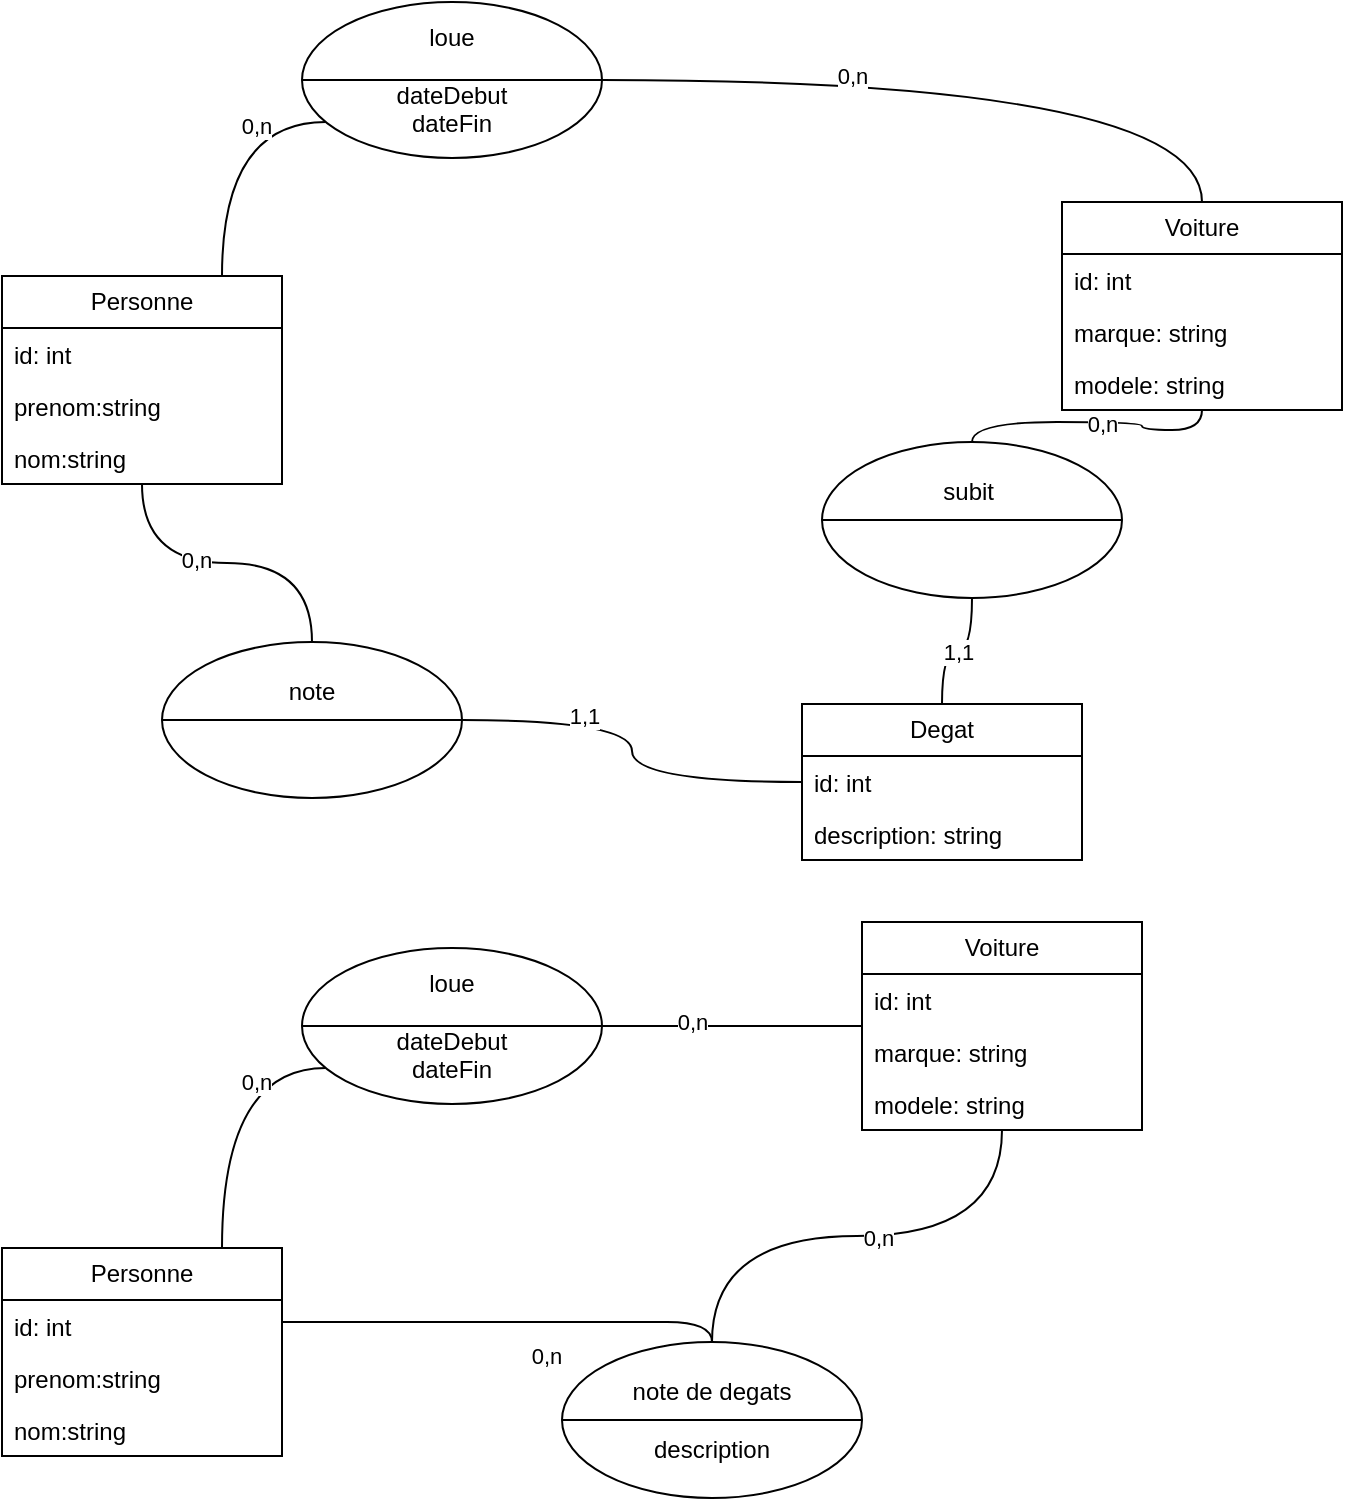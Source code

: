 <mxfile version="24.4.0" type="device" pages="2">
  <diagram name="Page-1" id="-ecFHrCXmSJ2wndP9TBN">
    <mxGraphModel dx="1036" dy="614" grid="1" gridSize="10" guides="1" tooltips="1" connect="1" arrows="1" fold="1" page="1" pageScale="1" pageWidth="850" pageHeight="1100" math="0" shadow="0">
      <root>
        <mxCell id="0" />
        <mxCell id="1" parent="0" />
        <mxCell id="GIwQ8sN8eOWJ0nkYlmHF-1" value="Personne" style="swimlane;fontStyle=0;childLayout=stackLayout;horizontal=1;startSize=26;fillColor=none;horizontalStack=0;resizeParent=1;resizeParentMax=0;resizeLast=0;collapsible=1;marginBottom=0;whiteSpace=wrap;html=1;" vertex="1" parent="1">
          <mxGeometry x="140" y="297" width="140" height="104" as="geometry" />
        </mxCell>
        <mxCell id="GIwQ8sN8eOWJ0nkYlmHF-2" value="id: int" style="text;strokeColor=none;fillColor=none;align=left;verticalAlign=top;spacingLeft=4;spacingRight=4;overflow=hidden;rotatable=0;points=[[0,0.5],[1,0.5]];portConstraint=eastwest;whiteSpace=wrap;html=1;" vertex="1" parent="GIwQ8sN8eOWJ0nkYlmHF-1">
          <mxGeometry y="26" width="140" height="26" as="geometry" />
        </mxCell>
        <mxCell id="GIwQ8sN8eOWJ0nkYlmHF-3" value="prenom:string" style="text;strokeColor=none;fillColor=none;align=left;verticalAlign=top;spacingLeft=4;spacingRight=4;overflow=hidden;rotatable=0;points=[[0,0.5],[1,0.5]];portConstraint=eastwest;whiteSpace=wrap;html=1;" vertex="1" parent="GIwQ8sN8eOWJ0nkYlmHF-1">
          <mxGeometry y="52" width="140" height="26" as="geometry" />
        </mxCell>
        <mxCell id="GIwQ8sN8eOWJ0nkYlmHF-6" value="nom:string" style="text;strokeColor=none;fillColor=none;align=left;verticalAlign=top;spacingLeft=4;spacingRight=4;overflow=hidden;rotatable=0;points=[[0,0.5],[1,0.5]];portConstraint=eastwest;whiteSpace=wrap;html=1;" vertex="1" parent="GIwQ8sN8eOWJ0nkYlmHF-1">
          <mxGeometry y="78" width="140" height="26" as="geometry" />
        </mxCell>
        <mxCell id="GIwQ8sN8eOWJ0nkYlmHF-9" value="Voiture" style="swimlane;fontStyle=0;childLayout=stackLayout;horizontal=1;startSize=26;fillColor=none;horizontalStack=0;resizeParent=1;resizeParentMax=0;resizeLast=0;collapsible=1;marginBottom=0;whiteSpace=wrap;html=1;" vertex="1" parent="1">
          <mxGeometry x="670" y="260" width="140" height="104" as="geometry" />
        </mxCell>
        <mxCell id="GIwQ8sN8eOWJ0nkYlmHF-10" value="id: int" style="text;strokeColor=none;fillColor=none;align=left;verticalAlign=top;spacingLeft=4;spacingRight=4;overflow=hidden;rotatable=0;points=[[0,0.5],[1,0.5]];portConstraint=eastwest;whiteSpace=wrap;html=1;" vertex="1" parent="GIwQ8sN8eOWJ0nkYlmHF-9">
          <mxGeometry y="26" width="140" height="26" as="geometry" />
        </mxCell>
        <mxCell id="GIwQ8sN8eOWJ0nkYlmHF-11" value="marque: string" style="text;strokeColor=none;fillColor=none;align=left;verticalAlign=top;spacingLeft=4;spacingRight=4;overflow=hidden;rotatable=0;points=[[0,0.5],[1,0.5]];portConstraint=eastwest;whiteSpace=wrap;html=1;" vertex="1" parent="GIwQ8sN8eOWJ0nkYlmHF-9">
          <mxGeometry y="52" width="140" height="26" as="geometry" />
        </mxCell>
        <mxCell id="GIwQ8sN8eOWJ0nkYlmHF-12" value="modele: string" style="text;strokeColor=none;fillColor=none;align=left;verticalAlign=top;spacingLeft=4;spacingRight=4;overflow=hidden;rotatable=0;points=[[0,0.5],[1,0.5]];portConstraint=eastwest;whiteSpace=wrap;html=1;" vertex="1" parent="GIwQ8sN8eOWJ0nkYlmHF-9">
          <mxGeometry y="78" width="140" height="26" as="geometry" />
        </mxCell>
        <mxCell id="GIwQ8sN8eOWJ0nkYlmHF-13" value="loue&lt;div&gt;&lt;br&gt;&lt;div&gt;dateDebut&lt;/div&gt;&lt;div&gt;dateFin&lt;/div&gt;&lt;/div&gt;" style="shape=lineEllipse;perimeter=ellipsePerimeter;whiteSpace=wrap;html=1;backgroundOutline=1;" vertex="1" parent="1">
          <mxGeometry x="290" y="160" width="150" height="78" as="geometry" />
        </mxCell>
        <mxCell id="GIwQ8sN8eOWJ0nkYlmHF-16" value="" style="endArrow=none;html=1;rounded=0;edgeStyle=orthogonalEdgeStyle;curved=1;" edge="1" parent="1" source="GIwQ8sN8eOWJ0nkYlmHF-13" target="GIwQ8sN8eOWJ0nkYlmHF-9">
          <mxGeometry width="50" height="50" relative="1" as="geometry">
            <mxPoint x="400" y="330" as="sourcePoint" />
            <mxPoint x="450" y="280" as="targetPoint" />
          </mxGeometry>
        </mxCell>
        <mxCell id="GIwQ8sN8eOWJ0nkYlmHF-43" value="0,n" style="edgeLabel;html=1;align=center;verticalAlign=middle;resizable=0;points=[];" vertex="1" connectable="0" parent="GIwQ8sN8eOWJ0nkYlmHF-16">
          <mxGeometry x="-0.309" y="2" relative="1" as="geometry">
            <mxPoint as="offset" />
          </mxGeometry>
        </mxCell>
        <mxCell id="GIwQ8sN8eOWJ0nkYlmHF-18" value="" style="endArrow=none;html=1;rounded=0;endFill=0;edgeStyle=orthogonalEdgeStyle;curved=1;" edge="1" parent="1" source="GIwQ8sN8eOWJ0nkYlmHF-1" target="GIwQ8sN8eOWJ0nkYlmHF-13">
          <mxGeometry width="50" height="50" relative="1" as="geometry">
            <mxPoint x="340" y="384.034" as="sourcePoint" />
            <mxPoint x="455" y="270" as="targetPoint" />
            <Array as="points">
              <mxPoint x="250" y="220" />
            </Array>
          </mxGeometry>
        </mxCell>
        <mxCell id="GIwQ8sN8eOWJ0nkYlmHF-42" value="0,n" style="edgeLabel;html=1;align=center;verticalAlign=middle;resizable=0;points=[];" vertex="1" connectable="0" parent="GIwQ8sN8eOWJ0nkYlmHF-18">
          <mxGeometry x="0.174" y="-17" relative="1" as="geometry">
            <mxPoint as="offset" />
          </mxGeometry>
        </mxCell>
        <mxCell id="GIwQ8sN8eOWJ0nkYlmHF-31" value="Degat" style="swimlane;fontStyle=0;childLayout=stackLayout;horizontal=1;startSize=26;fillColor=none;horizontalStack=0;resizeParent=1;resizeParentMax=0;resizeLast=0;collapsible=1;marginBottom=0;whiteSpace=wrap;html=1;" vertex="1" parent="1">
          <mxGeometry x="540" y="511" width="140" height="78" as="geometry" />
        </mxCell>
        <mxCell id="GIwQ8sN8eOWJ0nkYlmHF-32" value="id: int" style="text;strokeColor=none;fillColor=none;align=left;verticalAlign=top;spacingLeft=4;spacingRight=4;overflow=hidden;rotatable=0;points=[[0,0.5],[1,0.5]];portConstraint=eastwest;whiteSpace=wrap;html=1;" vertex="1" parent="GIwQ8sN8eOWJ0nkYlmHF-31">
          <mxGeometry y="26" width="140" height="26" as="geometry" />
        </mxCell>
        <mxCell id="GIwQ8sN8eOWJ0nkYlmHF-33" value="description: string" style="text;strokeColor=none;fillColor=none;align=left;verticalAlign=top;spacingLeft=4;spacingRight=4;overflow=hidden;rotatable=0;points=[[0,0.5],[1,0.5]];portConstraint=eastwest;whiteSpace=wrap;html=1;" vertex="1" parent="GIwQ8sN8eOWJ0nkYlmHF-31">
          <mxGeometry y="52" width="140" height="26" as="geometry" />
        </mxCell>
        <mxCell id="GIwQ8sN8eOWJ0nkYlmHF-35" value="subit&amp;nbsp;&lt;div&gt;&lt;br&gt;&lt;/div&gt;&lt;div&gt;&lt;br&gt;&lt;/div&gt;" style="shape=lineEllipse;perimeter=ellipsePerimeter;whiteSpace=wrap;html=1;backgroundOutline=1;" vertex="1" parent="1">
          <mxGeometry x="550" y="380" width="150" height="78" as="geometry" />
        </mxCell>
        <mxCell id="GIwQ8sN8eOWJ0nkYlmHF-36" value="&lt;div&gt;note&lt;/div&gt;&lt;div&gt;&lt;br&gt;&lt;div&gt;&lt;br&gt;&lt;/div&gt;&lt;/div&gt;" style="shape=lineEllipse;perimeter=ellipsePerimeter;whiteSpace=wrap;html=1;backgroundOutline=1;" vertex="1" parent="1">
          <mxGeometry x="220" y="480" width="150" height="78" as="geometry" />
        </mxCell>
        <mxCell id="GIwQ8sN8eOWJ0nkYlmHF-37" value="" style="endArrow=none;html=1;rounded=0;endFill=0;edgeStyle=orthogonalEdgeStyle;curved=1;" edge="1" parent="1" source="GIwQ8sN8eOWJ0nkYlmHF-36" target="GIwQ8sN8eOWJ0nkYlmHF-1">
          <mxGeometry width="50" height="50" relative="1" as="geometry">
            <mxPoint x="205" y="659.97" as="sourcePoint" />
            <mxPoint x="100" y="439.97" as="targetPoint" />
          </mxGeometry>
        </mxCell>
        <mxCell id="GIwQ8sN8eOWJ0nkYlmHF-48" value="0,n" style="edgeLabel;html=1;align=center;verticalAlign=middle;resizable=0;points=[];" vertex="1" connectable="0" parent="GIwQ8sN8eOWJ0nkYlmHF-37">
          <mxGeometry x="0.194" y="-2" relative="1" as="geometry">
            <mxPoint as="offset" />
          </mxGeometry>
        </mxCell>
        <mxCell id="GIwQ8sN8eOWJ0nkYlmHF-38" value="" style="endArrow=none;html=1;rounded=0;endFill=0;edgeStyle=orthogonalEdgeStyle;curved=1;" edge="1" parent="1" source="GIwQ8sN8eOWJ0nkYlmHF-31" target="GIwQ8sN8eOWJ0nkYlmHF-36">
          <mxGeometry width="50" height="50" relative="1" as="geometry">
            <mxPoint x="305" y="490" as="sourcePoint" />
            <mxPoint x="200" y="374" as="targetPoint" />
          </mxGeometry>
        </mxCell>
        <mxCell id="GIwQ8sN8eOWJ0nkYlmHF-49" value="1,1" style="edgeLabel;html=1;align=center;verticalAlign=middle;resizable=0;points=[];" vertex="1" connectable="0" parent="GIwQ8sN8eOWJ0nkYlmHF-38">
          <mxGeometry x="0.397" y="-2" relative="1" as="geometry">
            <mxPoint as="offset" />
          </mxGeometry>
        </mxCell>
        <mxCell id="GIwQ8sN8eOWJ0nkYlmHF-39" value="" style="endArrow=none;html=1;rounded=0;edgeStyle=orthogonalEdgeStyle;curved=1;" edge="1" parent="1" source="GIwQ8sN8eOWJ0nkYlmHF-35" target="GIwQ8sN8eOWJ0nkYlmHF-9">
          <mxGeometry width="50" height="50" relative="1" as="geometry">
            <mxPoint x="500" y="209" as="sourcePoint" />
            <mxPoint x="580" y="209" as="targetPoint" />
          </mxGeometry>
        </mxCell>
        <mxCell id="GIwQ8sN8eOWJ0nkYlmHF-44" value="0,n" style="edgeLabel;html=1;align=center;verticalAlign=middle;resizable=0;points=[];" vertex="1" connectable="0" parent="GIwQ8sN8eOWJ0nkYlmHF-39">
          <mxGeometry x="0.079" y="-1" relative="1" as="geometry">
            <mxPoint as="offset" />
          </mxGeometry>
        </mxCell>
        <mxCell id="GIwQ8sN8eOWJ0nkYlmHF-40" value="" style="endArrow=none;html=1;rounded=0;edgeStyle=orthogonalEdgeStyle;curved=1;" edge="1" parent="1" source="GIwQ8sN8eOWJ0nkYlmHF-31" target="GIwQ8sN8eOWJ0nkYlmHF-35">
          <mxGeometry width="50" height="50" relative="1" as="geometry">
            <mxPoint x="635" y="333" as="sourcePoint" />
            <mxPoint x="650" y="261" as="targetPoint" />
          </mxGeometry>
        </mxCell>
        <mxCell id="GIwQ8sN8eOWJ0nkYlmHF-45" value="1,1" style="edgeLabel;html=1;align=center;verticalAlign=middle;resizable=0;points=[];" vertex="1" connectable="0" parent="GIwQ8sN8eOWJ0nkYlmHF-40">
          <mxGeometry x="-0.004" relative="1" as="geometry">
            <mxPoint as="offset" />
          </mxGeometry>
        </mxCell>
        <mxCell id="GIwQ8sN8eOWJ0nkYlmHF-50" value="Personne" style="swimlane;fontStyle=0;childLayout=stackLayout;horizontal=1;startSize=26;fillColor=none;horizontalStack=0;resizeParent=1;resizeParentMax=0;resizeLast=0;collapsible=1;marginBottom=0;whiteSpace=wrap;html=1;" vertex="1" parent="1">
          <mxGeometry x="140" y="783" width="140" height="104" as="geometry" />
        </mxCell>
        <mxCell id="GIwQ8sN8eOWJ0nkYlmHF-51" value="id: int" style="text;strokeColor=none;fillColor=none;align=left;verticalAlign=top;spacingLeft=4;spacingRight=4;overflow=hidden;rotatable=0;points=[[0,0.5],[1,0.5]];portConstraint=eastwest;whiteSpace=wrap;html=1;" vertex="1" parent="GIwQ8sN8eOWJ0nkYlmHF-50">
          <mxGeometry y="26" width="140" height="26" as="geometry" />
        </mxCell>
        <mxCell id="GIwQ8sN8eOWJ0nkYlmHF-52" value="prenom:string" style="text;strokeColor=none;fillColor=none;align=left;verticalAlign=top;spacingLeft=4;spacingRight=4;overflow=hidden;rotatable=0;points=[[0,0.5],[1,0.5]];portConstraint=eastwest;whiteSpace=wrap;html=1;" vertex="1" parent="GIwQ8sN8eOWJ0nkYlmHF-50">
          <mxGeometry y="52" width="140" height="26" as="geometry" />
        </mxCell>
        <mxCell id="GIwQ8sN8eOWJ0nkYlmHF-53" value="nom:string" style="text;strokeColor=none;fillColor=none;align=left;verticalAlign=top;spacingLeft=4;spacingRight=4;overflow=hidden;rotatable=0;points=[[0,0.5],[1,0.5]];portConstraint=eastwest;whiteSpace=wrap;html=1;" vertex="1" parent="GIwQ8sN8eOWJ0nkYlmHF-50">
          <mxGeometry y="78" width="140" height="26" as="geometry" />
        </mxCell>
        <mxCell id="GIwQ8sN8eOWJ0nkYlmHF-54" value="Voiture" style="swimlane;fontStyle=0;childLayout=stackLayout;horizontal=1;startSize=26;fillColor=none;horizontalStack=0;resizeParent=1;resizeParentMax=0;resizeLast=0;collapsible=1;marginBottom=0;whiteSpace=wrap;html=1;" vertex="1" parent="1">
          <mxGeometry x="570" y="620" width="140" height="104" as="geometry" />
        </mxCell>
        <mxCell id="GIwQ8sN8eOWJ0nkYlmHF-55" value="id: int" style="text;strokeColor=none;fillColor=none;align=left;verticalAlign=top;spacingLeft=4;spacingRight=4;overflow=hidden;rotatable=0;points=[[0,0.5],[1,0.5]];portConstraint=eastwest;whiteSpace=wrap;html=1;" vertex="1" parent="GIwQ8sN8eOWJ0nkYlmHF-54">
          <mxGeometry y="26" width="140" height="26" as="geometry" />
        </mxCell>
        <mxCell id="GIwQ8sN8eOWJ0nkYlmHF-56" value="marque: string" style="text;strokeColor=none;fillColor=none;align=left;verticalAlign=top;spacingLeft=4;spacingRight=4;overflow=hidden;rotatable=0;points=[[0,0.5],[1,0.5]];portConstraint=eastwest;whiteSpace=wrap;html=1;" vertex="1" parent="GIwQ8sN8eOWJ0nkYlmHF-54">
          <mxGeometry y="52" width="140" height="26" as="geometry" />
        </mxCell>
        <mxCell id="GIwQ8sN8eOWJ0nkYlmHF-57" value="modele: string" style="text;strokeColor=none;fillColor=none;align=left;verticalAlign=top;spacingLeft=4;spacingRight=4;overflow=hidden;rotatable=0;points=[[0,0.5],[1,0.5]];portConstraint=eastwest;whiteSpace=wrap;html=1;" vertex="1" parent="GIwQ8sN8eOWJ0nkYlmHF-54">
          <mxGeometry y="78" width="140" height="26" as="geometry" />
        </mxCell>
        <mxCell id="GIwQ8sN8eOWJ0nkYlmHF-58" value="loue&lt;div&gt;&lt;br&gt;&lt;div&gt;dateDebut&lt;/div&gt;&lt;div&gt;dateFin&lt;/div&gt;&lt;/div&gt;" style="shape=lineEllipse;perimeter=ellipsePerimeter;whiteSpace=wrap;html=1;backgroundOutline=1;" vertex="1" parent="1">
          <mxGeometry x="290" y="633" width="150" height="78" as="geometry" />
        </mxCell>
        <mxCell id="GIwQ8sN8eOWJ0nkYlmHF-59" value="" style="endArrow=none;html=1;rounded=0;edgeStyle=orthogonalEdgeStyle;curved=1;" edge="1" parent="1" source="GIwQ8sN8eOWJ0nkYlmHF-58" target="GIwQ8sN8eOWJ0nkYlmHF-54">
          <mxGeometry width="50" height="50" relative="1" as="geometry">
            <mxPoint x="400" y="803" as="sourcePoint" />
            <mxPoint x="450" y="753" as="targetPoint" />
          </mxGeometry>
        </mxCell>
        <mxCell id="GIwQ8sN8eOWJ0nkYlmHF-60" value="0,n" style="edgeLabel;html=1;align=center;verticalAlign=middle;resizable=0;points=[];" vertex="1" connectable="0" parent="GIwQ8sN8eOWJ0nkYlmHF-59">
          <mxGeometry x="-0.309" y="2" relative="1" as="geometry">
            <mxPoint as="offset" />
          </mxGeometry>
        </mxCell>
        <mxCell id="GIwQ8sN8eOWJ0nkYlmHF-61" value="" style="endArrow=none;html=1;rounded=0;endFill=0;edgeStyle=orthogonalEdgeStyle;curved=1;" edge="1" parent="1" source="GIwQ8sN8eOWJ0nkYlmHF-50" target="GIwQ8sN8eOWJ0nkYlmHF-58">
          <mxGeometry width="50" height="50" relative="1" as="geometry">
            <mxPoint x="340" y="857.034" as="sourcePoint" />
            <mxPoint x="455" y="743" as="targetPoint" />
            <Array as="points">
              <mxPoint x="250" y="693" />
            </Array>
          </mxGeometry>
        </mxCell>
        <mxCell id="GIwQ8sN8eOWJ0nkYlmHF-62" value="0,n" style="edgeLabel;html=1;align=center;verticalAlign=middle;resizable=0;points=[];" vertex="1" connectable="0" parent="GIwQ8sN8eOWJ0nkYlmHF-61">
          <mxGeometry x="0.174" y="-17" relative="1" as="geometry">
            <mxPoint as="offset" />
          </mxGeometry>
        </mxCell>
        <mxCell id="GIwQ8sN8eOWJ0nkYlmHF-63" value="&lt;div&gt;note de degats&lt;/div&gt;&lt;div&gt;&lt;br&gt;&lt;/div&gt;&lt;div&gt;description&lt;/div&gt;" style="shape=lineEllipse;perimeter=ellipsePerimeter;whiteSpace=wrap;html=1;backgroundOutline=1;" vertex="1" parent="1">
          <mxGeometry x="420" y="830" width="150" height="78" as="geometry" />
        </mxCell>
        <mxCell id="GIwQ8sN8eOWJ0nkYlmHF-64" value="" style="endArrow=none;html=1;rounded=0;edgeStyle=orthogonalEdgeStyle;curved=1;" edge="1" parent="1" source="GIwQ8sN8eOWJ0nkYlmHF-63" target="GIwQ8sN8eOWJ0nkYlmHF-54">
          <mxGeometry width="50" height="50" relative="1" as="geometry">
            <mxPoint x="500" y="682" as="sourcePoint" />
            <mxPoint x="580" y="682" as="targetPoint" />
          </mxGeometry>
        </mxCell>
        <mxCell id="GIwQ8sN8eOWJ0nkYlmHF-65" value="0,n" style="edgeLabel;html=1;align=center;verticalAlign=middle;resizable=0;points=[];" vertex="1" connectable="0" parent="GIwQ8sN8eOWJ0nkYlmHF-64">
          <mxGeometry x="0.079" y="-1" relative="1" as="geometry">
            <mxPoint as="offset" />
          </mxGeometry>
        </mxCell>
        <mxCell id="GIwQ8sN8eOWJ0nkYlmHF-66" value="" style="endArrow=none;html=1;rounded=0;endFill=0;edgeStyle=orthogonalEdgeStyle;curved=1;" edge="1" parent="1" source="GIwQ8sN8eOWJ0nkYlmHF-50" target="GIwQ8sN8eOWJ0nkYlmHF-63">
          <mxGeometry width="50" height="50" relative="1" as="geometry">
            <mxPoint x="260" y="780" as="sourcePoint" />
            <mxPoint x="312" y="703" as="targetPoint" />
            <Array as="points">
              <mxPoint x="450" y="820" />
              <mxPoint x="450" y="820" />
            </Array>
          </mxGeometry>
        </mxCell>
        <mxCell id="GIwQ8sN8eOWJ0nkYlmHF-67" value="0,n" style="edgeLabel;html=1;align=center;verticalAlign=middle;resizable=0;points=[];" vertex="1" connectable="0" parent="GIwQ8sN8eOWJ0nkYlmHF-66">
          <mxGeometry x="0.174" y="-17" relative="1" as="geometry">
            <mxPoint as="offset" />
          </mxGeometry>
        </mxCell>
      </root>
    </mxGraphModel>
  </diagram>
  <diagram id="9fF_vYRgUwVmc-GQtnRW" name="ex01">
    <mxGraphModel dx="863" dy="512" grid="1" gridSize="10" guides="1" tooltips="1" connect="1" arrows="1" fold="1" page="1" pageScale="1" pageWidth="850" pageHeight="1100" math="0" shadow="0">
      <root>
        <mxCell id="0" />
        <mxCell id="1" parent="0" />
        <mxCell id="sIbLqK6M3uWZsXWhjb3E-1" value="Client" style="swimlane;fontStyle=0;childLayout=stackLayout;horizontal=1;startSize=26;fillColor=none;horizontalStack=0;resizeParent=1;resizeParentMax=0;resizeLast=0;collapsible=1;marginBottom=0;whiteSpace=wrap;html=1;" vertex="1" parent="1">
          <mxGeometry x="40" y="166" width="140" height="104" as="geometry" />
        </mxCell>
        <mxCell id="sIbLqK6M3uWZsXWhjb3E-2" value="id: int" style="text;strokeColor=none;fillColor=none;align=left;verticalAlign=top;spacingLeft=4;spacingRight=4;overflow=hidden;rotatable=0;points=[[0,0.5],[1,0.5]];portConstraint=eastwest;whiteSpace=wrap;html=1;" vertex="1" parent="sIbLqK6M3uWZsXWhjb3E-1">
          <mxGeometry y="26" width="140" height="26" as="geometry" />
        </mxCell>
        <mxCell id="sIbLqK6M3uWZsXWhjb3E-3" value="prenom:string" style="text;strokeColor=none;fillColor=none;align=left;verticalAlign=top;spacingLeft=4;spacingRight=4;overflow=hidden;rotatable=0;points=[[0,0.5],[1,0.5]];portConstraint=eastwest;whiteSpace=wrap;html=1;" vertex="1" parent="sIbLqK6M3uWZsXWhjb3E-1">
          <mxGeometry y="52" width="140" height="26" as="geometry" />
        </mxCell>
        <mxCell id="sIbLqK6M3uWZsXWhjb3E-4" value="nom:string" style="text;strokeColor=none;fillColor=none;align=left;verticalAlign=top;spacingLeft=4;spacingRight=4;overflow=hidden;rotatable=0;points=[[0,0.5],[1,0.5]];portConstraint=eastwest;whiteSpace=wrap;html=1;" vertex="1" parent="sIbLqK6M3uWZsXWhjb3E-1">
          <mxGeometry y="78" width="140" height="26" as="geometry" />
        </mxCell>
        <mxCell id="sIbLqK6M3uWZsXWhjb3E-5" value="CompteBancaire" style="swimlane;fontStyle=0;childLayout=stackLayout;horizontal=1;startSize=26;fillColor=none;horizontalStack=0;resizeParent=1;resizeParentMax=0;resizeLast=0;collapsible=1;marginBottom=0;whiteSpace=wrap;html=1;" vertex="1" parent="1">
          <mxGeometry x="600" y="140" width="140" height="130" as="geometry" />
        </mxCell>
        <mxCell id="sIbLqK6M3uWZsXWhjb3E-6" value="id: int" style="text;strokeColor=none;fillColor=none;align=left;verticalAlign=top;spacingLeft=4;spacingRight=4;overflow=hidden;rotatable=0;points=[[0,0.5],[1,0.5]];portConstraint=eastwest;whiteSpace=wrap;html=1;" vertex="1" parent="sIbLqK6M3uWZsXWhjb3E-5">
          <mxGeometry y="26" width="140" height="26" as="geometry" />
        </mxCell>
        <mxCell id="sIbLqK6M3uWZsXWhjb3E-7" value="type: string" style="text;strokeColor=none;fillColor=none;align=left;verticalAlign=top;spacingLeft=4;spacingRight=4;overflow=hidden;rotatable=0;points=[[0,0.5],[1,0.5]];portConstraint=eastwest;whiteSpace=wrap;html=1;" vertex="1" parent="sIbLqK6M3uWZsXWhjb3E-5">
          <mxGeometry y="52" width="140" height="26" as="geometry" />
        </mxCell>
        <mxCell id="sIbLqK6M3uWZsXWhjb3E-8" value="numero: string" style="text;strokeColor=none;fillColor=none;align=left;verticalAlign=top;spacingLeft=4;spacingRight=4;overflow=hidden;rotatable=0;points=[[0,0.5],[1,0.5]];portConstraint=eastwest;whiteSpace=wrap;html=1;" vertex="1" parent="sIbLqK6M3uWZsXWhjb3E-5">
          <mxGeometry y="78" width="140" height="26" as="geometry" />
        </mxCell>
        <mxCell id="sIbLqK6M3uWZsXWhjb3E-17" value="solde: float" style="text;strokeColor=none;fillColor=none;align=left;verticalAlign=top;spacingLeft=4;spacingRight=4;overflow=hidden;rotatable=0;points=[[0,0.5],[1,0.5]];portConstraint=eastwest;whiteSpace=wrap;html=1;" vertex="1" parent="sIbLqK6M3uWZsXWhjb3E-5">
          <mxGeometry y="104" width="140" height="26" as="geometry" />
        </mxCell>
        <mxCell id="sIbLqK6M3uWZsXWhjb3E-9" value="possede&lt;div&gt;&lt;br&gt;&lt;/div&gt;&lt;div&gt;&lt;br&gt;&lt;/div&gt;" style="shape=lineEllipse;perimeter=ellipsePerimeter;whiteSpace=wrap;html=1;backgroundOutline=1;" vertex="1" parent="1">
          <mxGeometry x="290" y="156" width="150" height="78" as="geometry" />
        </mxCell>
        <mxCell id="sIbLqK6M3uWZsXWhjb3E-10" value="" style="endArrow=none;html=1;rounded=0;edgeStyle=orthogonalEdgeStyle;curved=1;" edge="1" parent="1" source="sIbLqK6M3uWZsXWhjb3E-9" target="sIbLqK6M3uWZsXWhjb3E-5">
          <mxGeometry width="50" height="50" relative="1" as="geometry">
            <mxPoint x="400" y="326" as="sourcePoint" />
            <mxPoint x="450" y="276" as="targetPoint" />
          </mxGeometry>
        </mxCell>
        <mxCell id="sIbLqK6M3uWZsXWhjb3E-19" value="1,n" style="edgeLabel;html=1;align=center;verticalAlign=middle;resizable=0;points=[];" vertex="1" connectable="0" parent="sIbLqK6M3uWZsXWhjb3E-10">
          <mxGeometry x="0.799" y="-2" relative="1" as="geometry">
            <mxPoint as="offset" />
          </mxGeometry>
        </mxCell>
        <mxCell id="sIbLqK6M3uWZsXWhjb3E-12" value="" style="endArrow=none;html=1;rounded=0;endFill=0;edgeStyle=orthogonalEdgeStyle;curved=1;" edge="1" parent="1" source="sIbLqK6M3uWZsXWhjb3E-1" target="sIbLqK6M3uWZsXWhjb3E-9">
          <mxGeometry width="50" height="50" relative="1" as="geometry">
            <mxPoint x="340" y="380.034" as="sourcePoint" />
            <mxPoint x="455" y="266" as="targetPoint" />
            <Array as="points">
              <mxPoint x="250" y="216" />
            </Array>
          </mxGeometry>
        </mxCell>
        <mxCell id="sIbLqK6M3uWZsXWhjb3E-18" value="1,n" style="edgeLabel;html=1;align=center;verticalAlign=middle;resizable=0;points=[];" vertex="1" connectable="0" parent="sIbLqK6M3uWZsXWhjb3E-12">
          <mxGeometry x="-0.221" y="4" relative="1" as="geometry">
            <mxPoint as="offset" />
          </mxGeometry>
        </mxCell>
        <mxCell id="sIbLqK6M3uWZsXWhjb3E-20" value="MCD: un compte peut appartenir à plusieurs clients" style="text;html=1;align=center;verticalAlign=middle;whiteSpace=wrap;rounded=0;fillColor=#f8cecc;strokeColor=#b85450;" vertex="1" parent="1">
          <mxGeometry x="210" y="40" width="160" height="80" as="geometry" />
        </mxCell>
        <mxCell id="sIbLqK6M3uWZsXWhjb3E-21" value="MLD" style="text;html=1;align=center;verticalAlign=middle;whiteSpace=wrap;rounded=0;fillColor=#f8cecc;strokeColor=#b85450;" vertex="1" parent="1">
          <mxGeometry x="210" y="340" width="60" height="30" as="geometry" />
        </mxCell>
        <mxCell id="sIbLqK6M3uWZsXWhjb3E-36" value="Client" style="swimlane;fontStyle=0;childLayout=stackLayout;horizontal=1;startSize=26;fillColor=none;horizontalStack=0;resizeParent=1;resizeParentMax=0;resizeLast=0;collapsible=1;marginBottom=0;whiteSpace=wrap;html=1;" vertex="1" parent="1">
          <mxGeometry x="50" y="420" width="140" height="104" as="geometry" />
        </mxCell>
        <mxCell id="sIbLqK6M3uWZsXWhjb3E-37" value="id: int" style="text;strokeColor=#b85450;fillColor=#f8cecc;align=left;verticalAlign=top;spacingLeft=4;spacingRight=4;overflow=hidden;rotatable=0;points=[[0,0.5],[1,0.5]];portConstraint=eastwest;whiteSpace=wrap;html=1;" vertex="1" parent="sIbLqK6M3uWZsXWhjb3E-36">
          <mxGeometry y="26" width="140" height="26" as="geometry" />
        </mxCell>
        <mxCell id="sIbLqK6M3uWZsXWhjb3E-38" value="prenom:string" style="text;strokeColor=none;fillColor=none;align=left;verticalAlign=top;spacingLeft=4;spacingRight=4;overflow=hidden;rotatable=0;points=[[0,0.5],[1,0.5]];portConstraint=eastwest;whiteSpace=wrap;html=1;" vertex="1" parent="sIbLqK6M3uWZsXWhjb3E-36">
          <mxGeometry y="52" width="140" height="26" as="geometry" />
        </mxCell>
        <mxCell id="sIbLqK6M3uWZsXWhjb3E-39" value="nom:string" style="text;strokeColor=none;fillColor=none;align=left;verticalAlign=top;spacingLeft=4;spacingRight=4;overflow=hidden;rotatable=0;points=[[0,0.5],[1,0.5]];portConstraint=eastwest;whiteSpace=wrap;html=1;" vertex="1" parent="sIbLqK6M3uWZsXWhjb3E-36">
          <mxGeometry y="78" width="140" height="26" as="geometry" />
        </mxCell>
        <mxCell id="sIbLqK6M3uWZsXWhjb3E-40" value="CompteBancaire" style="swimlane;fontStyle=0;childLayout=stackLayout;horizontal=1;startSize=26;fillColor=none;horizontalStack=0;resizeParent=1;resizeParentMax=0;resizeLast=0;collapsible=1;marginBottom=0;whiteSpace=wrap;html=1;" vertex="1" parent="1">
          <mxGeometry x="610" y="350" width="140" height="130" as="geometry" />
        </mxCell>
        <mxCell id="sIbLqK6M3uWZsXWhjb3E-41" value="id: int" style="text;strokeColor=#b85450;fillColor=#f8cecc;align=left;verticalAlign=top;spacingLeft=4;spacingRight=4;overflow=hidden;rotatable=0;points=[[0,0.5],[1,0.5]];portConstraint=eastwest;whiteSpace=wrap;html=1;" vertex="1" parent="sIbLqK6M3uWZsXWhjb3E-40">
          <mxGeometry y="26" width="140" height="26" as="geometry" />
        </mxCell>
        <mxCell id="sIbLqK6M3uWZsXWhjb3E-42" value="type: string" style="text;strokeColor=none;fillColor=none;align=left;verticalAlign=top;spacingLeft=4;spacingRight=4;overflow=hidden;rotatable=0;points=[[0,0.5],[1,0.5]];portConstraint=eastwest;whiteSpace=wrap;html=1;" vertex="1" parent="sIbLqK6M3uWZsXWhjb3E-40">
          <mxGeometry y="52" width="140" height="26" as="geometry" />
        </mxCell>
        <mxCell id="sIbLqK6M3uWZsXWhjb3E-43" value="numero: string" style="text;strokeColor=none;fillColor=none;align=left;verticalAlign=top;spacingLeft=4;spacingRight=4;overflow=hidden;rotatable=0;points=[[0,0.5],[1,0.5]];portConstraint=eastwest;whiteSpace=wrap;html=1;" vertex="1" parent="sIbLqK6M3uWZsXWhjb3E-40">
          <mxGeometry y="78" width="140" height="26" as="geometry" />
        </mxCell>
        <mxCell id="sIbLqK6M3uWZsXWhjb3E-44" value="solde: float" style="text;strokeColor=none;fillColor=none;align=left;verticalAlign=top;spacingLeft=4;spacingRight=4;overflow=hidden;rotatable=0;points=[[0,0.5],[1,0.5]];portConstraint=eastwest;whiteSpace=wrap;html=1;" vertex="1" parent="sIbLqK6M3uWZsXWhjb3E-40">
          <mxGeometry y="104" width="140" height="26" as="geometry" />
        </mxCell>
        <mxCell id="sIbLqK6M3uWZsXWhjb3E-45" value="ClientCompteBancaire" style="swimlane;fontStyle=0;childLayout=stackLayout;horizontal=1;startSize=26;fillColor=none;horizontalStack=0;resizeParent=1;resizeParentMax=0;resizeLast=0;collapsible=1;marginBottom=0;whiteSpace=wrap;html=1;" vertex="1" parent="1">
          <mxGeometry x="310" y="440" width="140" height="104" as="geometry" />
        </mxCell>
        <mxCell id="sIbLqK6M3uWZsXWhjb3E-46" value="id: int" style="text;strokeColor=#b85450;fillColor=#f8cecc;align=left;verticalAlign=top;spacingLeft=4;spacingRight=4;overflow=hidden;rotatable=0;points=[[0,0.5],[1,0.5]];portConstraint=eastwest;whiteSpace=wrap;html=1;" vertex="1" parent="sIbLqK6M3uWZsXWhjb3E-45">
          <mxGeometry y="26" width="140" height="26" as="geometry" />
        </mxCell>
        <mxCell id="sIbLqK6M3uWZsXWhjb3E-49" value="idClient: int" style="text;strokeColor=#9673a6;fillColor=#e1d5e7;align=left;verticalAlign=top;spacingLeft=4;spacingRight=4;overflow=hidden;rotatable=0;points=[[0,0.5],[1,0.5]];portConstraint=eastwest;whiteSpace=wrap;html=1;" vertex="1" parent="sIbLqK6M3uWZsXWhjb3E-45">
          <mxGeometry y="52" width="140" height="26" as="geometry" />
        </mxCell>
        <mxCell id="sIbLqK6M3uWZsXWhjb3E-50" value="idCompteBancaire: int" style="text;strokeColor=#9673a6;fillColor=#e1d5e7;align=left;verticalAlign=top;spacingLeft=4;spacingRight=4;overflow=hidden;rotatable=0;points=[[0,0.5],[1,0.5]];portConstraint=eastwest;whiteSpace=wrap;html=1;" vertex="1" parent="sIbLqK6M3uWZsXWhjb3E-45">
          <mxGeometry y="78" width="140" height="26" as="geometry" />
        </mxCell>
        <mxCell id="sIbLqK6M3uWZsXWhjb3E-51" value="" style="endArrow=none;html=1;rounded=0;" edge="1" parent="1" source="sIbLqK6M3uWZsXWhjb3E-36" target="sIbLqK6M3uWZsXWhjb3E-45">
          <mxGeometry width="50" height="50" relative="1" as="geometry">
            <mxPoint x="370" y="430" as="sourcePoint" />
            <mxPoint x="420" y="380" as="targetPoint" />
          </mxGeometry>
        </mxCell>
        <mxCell id="sIbLqK6M3uWZsXWhjb3E-52" value="" style="endArrow=none;html=1;rounded=0;" edge="1" parent="1" source="sIbLqK6M3uWZsXWhjb3E-40" target="sIbLqK6M3uWZsXWhjb3E-45">
          <mxGeometry width="50" height="50" relative="1" as="geometry">
            <mxPoint x="200" y="480" as="sourcePoint" />
            <mxPoint x="350" y="474" as="targetPoint" />
          </mxGeometry>
        </mxCell>
        <mxCell id="sIbLqK6M3uWZsXWhjb3E-53" value="MCD: un compte peut appartenir à un seul client" style="text;html=1;align=center;verticalAlign=middle;whiteSpace=wrap;rounded=0;fillColor=#f8cecc;strokeColor=#b85450;" vertex="1" parent="1">
          <mxGeometry x="220" y="600" width="160" height="80" as="geometry" />
        </mxCell>
        <mxCell id="sIbLqK6M3uWZsXWhjb3E-54" value="Client" style="swimlane;fontStyle=0;childLayout=stackLayout;horizontal=1;startSize=26;fillColor=none;horizontalStack=0;resizeParent=1;resizeParentMax=0;resizeLast=0;collapsible=1;marginBottom=0;whiteSpace=wrap;html=1;" vertex="1" parent="1">
          <mxGeometry x="50" y="736" width="140" height="104" as="geometry" />
        </mxCell>
        <mxCell id="sIbLqK6M3uWZsXWhjb3E-55" value="id: int" style="text;strokeColor=none;fillColor=none;align=left;verticalAlign=top;spacingLeft=4;spacingRight=4;overflow=hidden;rotatable=0;points=[[0,0.5],[1,0.5]];portConstraint=eastwest;whiteSpace=wrap;html=1;" vertex="1" parent="sIbLqK6M3uWZsXWhjb3E-54">
          <mxGeometry y="26" width="140" height="26" as="geometry" />
        </mxCell>
        <mxCell id="sIbLqK6M3uWZsXWhjb3E-56" value="prenom:string" style="text;strokeColor=none;fillColor=none;align=left;verticalAlign=top;spacingLeft=4;spacingRight=4;overflow=hidden;rotatable=0;points=[[0,0.5],[1,0.5]];portConstraint=eastwest;whiteSpace=wrap;html=1;" vertex="1" parent="sIbLqK6M3uWZsXWhjb3E-54">
          <mxGeometry y="52" width="140" height="26" as="geometry" />
        </mxCell>
        <mxCell id="sIbLqK6M3uWZsXWhjb3E-57" value="nom:string" style="text;strokeColor=none;fillColor=none;align=left;verticalAlign=top;spacingLeft=4;spacingRight=4;overflow=hidden;rotatable=0;points=[[0,0.5],[1,0.5]];portConstraint=eastwest;whiteSpace=wrap;html=1;" vertex="1" parent="sIbLqK6M3uWZsXWhjb3E-54">
          <mxGeometry y="78" width="140" height="26" as="geometry" />
        </mxCell>
        <mxCell id="sIbLqK6M3uWZsXWhjb3E-58" value="CompteBancaire" style="swimlane;fontStyle=0;childLayout=stackLayout;horizontal=1;startSize=26;fillColor=none;horizontalStack=0;resizeParent=1;resizeParentMax=0;resizeLast=0;collapsible=1;marginBottom=0;whiteSpace=wrap;html=1;" vertex="1" parent="1">
          <mxGeometry x="600" y="710" width="140" height="130" as="geometry" />
        </mxCell>
        <mxCell id="sIbLqK6M3uWZsXWhjb3E-59" value="id: int" style="text;strokeColor=none;fillColor=none;align=left;verticalAlign=top;spacingLeft=4;spacingRight=4;overflow=hidden;rotatable=0;points=[[0,0.5],[1,0.5]];portConstraint=eastwest;whiteSpace=wrap;html=1;" vertex="1" parent="sIbLqK6M3uWZsXWhjb3E-58">
          <mxGeometry y="26" width="140" height="26" as="geometry" />
        </mxCell>
        <mxCell id="sIbLqK6M3uWZsXWhjb3E-60" value="type: string" style="text;strokeColor=none;fillColor=none;align=left;verticalAlign=top;spacingLeft=4;spacingRight=4;overflow=hidden;rotatable=0;points=[[0,0.5],[1,0.5]];portConstraint=eastwest;whiteSpace=wrap;html=1;" vertex="1" parent="sIbLqK6M3uWZsXWhjb3E-58">
          <mxGeometry y="52" width="140" height="26" as="geometry" />
        </mxCell>
        <mxCell id="sIbLqK6M3uWZsXWhjb3E-61" value="numero: string" style="text;strokeColor=none;fillColor=none;align=left;verticalAlign=top;spacingLeft=4;spacingRight=4;overflow=hidden;rotatable=0;points=[[0,0.5],[1,0.5]];portConstraint=eastwest;whiteSpace=wrap;html=1;" vertex="1" parent="sIbLqK6M3uWZsXWhjb3E-58">
          <mxGeometry y="78" width="140" height="26" as="geometry" />
        </mxCell>
        <mxCell id="sIbLqK6M3uWZsXWhjb3E-62" value="solde: float" style="text;strokeColor=none;fillColor=none;align=left;verticalAlign=top;spacingLeft=4;spacingRight=4;overflow=hidden;rotatable=0;points=[[0,0.5],[1,0.5]];portConstraint=eastwest;whiteSpace=wrap;html=1;" vertex="1" parent="sIbLqK6M3uWZsXWhjb3E-58">
          <mxGeometry y="104" width="140" height="26" as="geometry" />
        </mxCell>
        <mxCell id="sIbLqK6M3uWZsXWhjb3E-63" value="possede&lt;div&gt;&lt;br&gt;&lt;/div&gt;&lt;div&gt;&lt;br&gt;&lt;/div&gt;" style="shape=lineEllipse;perimeter=ellipsePerimeter;whiteSpace=wrap;html=1;backgroundOutline=1;" vertex="1" parent="1">
          <mxGeometry x="330" y="730" width="150" height="78" as="geometry" />
        </mxCell>
        <mxCell id="sIbLqK6M3uWZsXWhjb3E-64" value="" style="endArrow=none;html=1;rounded=0;edgeStyle=orthogonalEdgeStyle;curved=1;" edge="1" parent="1" source="sIbLqK6M3uWZsXWhjb3E-63" target="sIbLqK6M3uWZsXWhjb3E-58">
          <mxGeometry width="50" height="50" relative="1" as="geometry">
            <mxPoint x="410" y="896" as="sourcePoint" />
            <mxPoint x="460" y="846" as="targetPoint" />
          </mxGeometry>
        </mxCell>
        <mxCell id="sIbLqK6M3uWZsXWhjb3E-65" value="1,1" style="edgeLabel;html=1;align=center;verticalAlign=middle;resizable=0;points=[];" vertex="1" connectable="0" parent="sIbLqK6M3uWZsXWhjb3E-64">
          <mxGeometry x="0.799" y="-2" relative="1" as="geometry">
            <mxPoint as="offset" />
          </mxGeometry>
        </mxCell>
        <mxCell id="sIbLqK6M3uWZsXWhjb3E-66" value="" style="endArrow=none;html=1;rounded=0;endFill=0;edgeStyle=orthogonalEdgeStyle;curved=1;" edge="1" parent="1" source="sIbLqK6M3uWZsXWhjb3E-54" target="sIbLqK6M3uWZsXWhjb3E-63">
          <mxGeometry width="50" height="50" relative="1" as="geometry">
            <mxPoint x="350" y="950.034" as="sourcePoint" />
            <mxPoint x="465" y="836" as="targetPoint" />
            <Array as="points">
              <mxPoint x="260" y="786" />
            </Array>
          </mxGeometry>
        </mxCell>
        <mxCell id="sIbLqK6M3uWZsXWhjb3E-67" value="1,n" style="edgeLabel;html=1;align=center;verticalAlign=middle;resizable=0;points=[];" vertex="1" connectable="0" parent="sIbLqK6M3uWZsXWhjb3E-66">
          <mxGeometry x="-0.221" y="4" relative="1" as="geometry">
            <mxPoint as="offset" />
          </mxGeometry>
        </mxCell>
        <mxCell id="sIbLqK6M3uWZsXWhjb3E-68" value="MLD" style="text;html=1;align=center;verticalAlign=middle;whiteSpace=wrap;rounded=0;fillColor=#f8cecc;strokeColor=#b85450;" vertex="1" parent="1">
          <mxGeometry x="260" y="910" width="100" height="50" as="geometry" />
        </mxCell>
        <mxCell id="sIbLqK6M3uWZsXWhjb3E-69" value="Client" style="swimlane;fontStyle=0;childLayout=stackLayout;horizontal=1;startSize=26;fillColor=none;horizontalStack=0;resizeParent=1;resizeParentMax=0;resizeLast=0;collapsible=1;marginBottom=0;whiteSpace=wrap;html=1;" vertex="1" parent="1">
          <mxGeometry x="50" y="996" width="140" height="104" as="geometry" />
        </mxCell>
        <mxCell id="sIbLqK6M3uWZsXWhjb3E-70" value="id: int" style="text;strokeColor=#b85450;fillColor=#f8cecc;align=left;verticalAlign=top;spacingLeft=4;spacingRight=4;overflow=hidden;rotatable=0;points=[[0,0.5],[1,0.5]];portConstraint=eastwest;whiteSpace=wrap;html=1;" vertex="1" parent="sIbLqK6M3uWZsXWhjb3E-69">
          <mxGeometry y="26" width="140" height="26" as="geometry" />
        </mxCell>
        <mxCell id="sIbLqK6M3uWZsXWhjb3E-71" value="prenom:string" style="text;strokeColor=none;fillColor=none;align=left;verticalAlign=top;spacingLeft=4;spacingRight=4;overflow=hidden;rotatable=0;points=[[0,0.5],[1,0.5]];portConstraint=eastwest;whiteSpace=wrap;html=1;" vertex="1" parent="sIbLqK6M3uWZsXWhjb3E-69">
          <mxGeometry y="52" width="140" height="26" as="geometry" />
        </mxCell>
        <mxCell id="sIbLqK6M3uWZsXWhjb3E-72" value="nom:string" style="text;strokeColor=none;fillColor=none;align=left;verticalAlign=top;spacingLeft=4;spacingRight=4;overflow=hidden;rotatable=0;points=[[0,0.5],[1,0.5]];portConstraint=eastwest;whiteSpace=wrap;html=1;" vertex="1" parent="sIbLqK6M3uWZsXWhjb3E-69">
          <mxGeometry y="78" width="140" height="26" as="geometry" />
        </mxCell>
        <mxCell id="sIbLqK6M3uWZsXWhjb3E-73" value="CompteBancaire" style="swimlane;fontStyle=0;childLayout=stackLayout;horizontal=1;startSize=26;fillColor=none;horizontalStack=0;resizeParent=1;resizeParentMax=0;resizeLast=0;collapsible=1;marginBottom=0;whiteSpace=wrap;html=1;" vertex="1" parent="1">
          <mxGeometry x="540" y="980" width="140" height="156" as="geometry" />
        </mxCell>
        <mxCell id="sIbLqK6M3uWZsXWhjb3E-74" value="id: int" style="text;strokeColor=#b85450;fillColor=#f8cecc;align=left;verticalAlign=top;spacingLeft=4;spacingRight=4;overflow=hidden;rotatable=0;points=[[0,0.5],[1,0.5]];portConstraint=eastwest;whiteSpace=wrap;html=1;" vertex="1" parent="sIbLqK6M3uWZsXWhjb3E-73">
          <mxGeometry y="26" width="140" height="26" as="geometry" />
        </mxCell>
        <mxCell id="sIbLqK6M3uWZsXWhjb3E-75" value="type: string" style="text;strokeColor=none;fillColor=none;align=left;verticalAlign=top;spacingLeft=4;spacingRight=4;overflow=hidden;rotatable=0;points=[[0,0.5],[1,0.5]];portConstraint=eastwest;whiteSpace=wrap;html=1;" vertex="1" parent="sIbLqK6M3uWZsXWhjb3E-73">
          <mxGeometry y="52" width="140" height="26" as="geometry" />
        </mxCell>
        <mxCell id="sIbLqK6M3uWZsXWhjb3E-76" value="numero: string" style="text;strokeColor=none;fillColor=none;align=left;verticalAlign=top;spacingLeft=4;spacingRight=4;overflow=hidden;rotatable=0;points=[[0,0.5],[1,0.5]];portConstraint=eastwest;whiteSpace=wrap;html=1;" vertex="1" parent="sIbLqK6M3uWZsXWhjb3E-73">
          <mxGeometry y="78" width="140" height="26" as="geometry" />
        </mxCell>
        <mxCell id="sIbLqK6M3uWZsXWhjb3E-77" value="solde: float" style="text;strokeColor=none;fillColor=none;align=left;verticalAlign=top;spacingLeft=4;spacingRight=4;overflow=hidden;rotatable=0;points=[[0,0.5],[1,0.5]];portConstraint=eastwest;whiteSpace=wrap;html=1;" vertex="1" parent="sIbLqK6M3uWZsXWhjb3E-73">
          <mxGeometry y="104" width="140" height="26" as="geometry" />
        </mxCell>
        <mxCell id="sIbLqK6M3uWZsXWhjb3E-79" value="idClient:int" style="text;strokeColor=#9673a6;fillColor=#e1d5e7;align=left;verticalAlign=top;spacingLeft=4;spacingRight=4;overflow=hidden;rotatable=0;points=[[0,0.5],[1,0.5]];portConstraint=eastwest;whiteSpace=wrap;html=1;" vertex="1" parent="sIbLqK6M3uWZsXWhjb3E-73">
          <mxGeometry y="130" width="140" height="26" as="geometry" />
        </mxCell>
        <mxCell id="sIbLqK6M3uWZsXWhjb3E-78" value="" style="endArrow=none;html=1;rounded=0;" edge="1" parent="1" source="sIbLqK6M3uWZsXWhjb3E-69" target="sIbLqK6M3uWZsXWhjb3E-73">
          <mxGeometry width="50" height="50" relative="1" as="geometry">
            <mxPoint x="370" y="970" as="sourcePoint" />
            <mxPoint x="420" y="920" as="targetPoint" />
          </mxGeometry>
        </mxCell>
      </root>
    </mxGraphModel>
  </diagram>
</mxfile>
